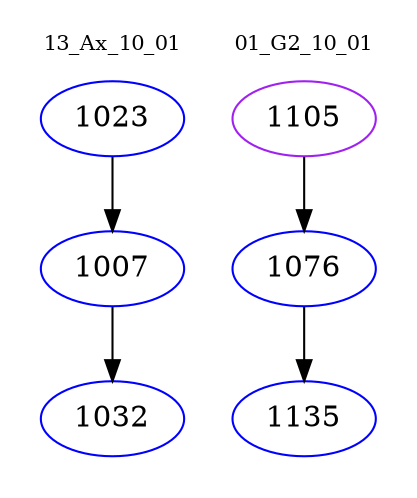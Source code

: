 digraph{
subgraph cluster_0 {
color = white
label = "13_Ax_10_01";
fontsize=10;
T0_1023 [label="1023", color="blue"]
T0_1023 -> T0_1007 [color="black"]
T0_1007 [label="1007", color="blue"]
T0_1007 -> T0_1032 [color="black"]
T0_1032 [label="1032", color="blue"]
}
subgraph cluster_1 {
color = white
label = "01_G2_10_01";
fontsize=10;
T1_1105 [label="1105", color="purple"]
T1_1105 -> T1_1076 [color="black"]
T1_1076 [label="1076", color="blue"]
T1_1076 -> T1_1135 [color="black"]
T1_1135 [label="1135", color="blue"]
}
}
